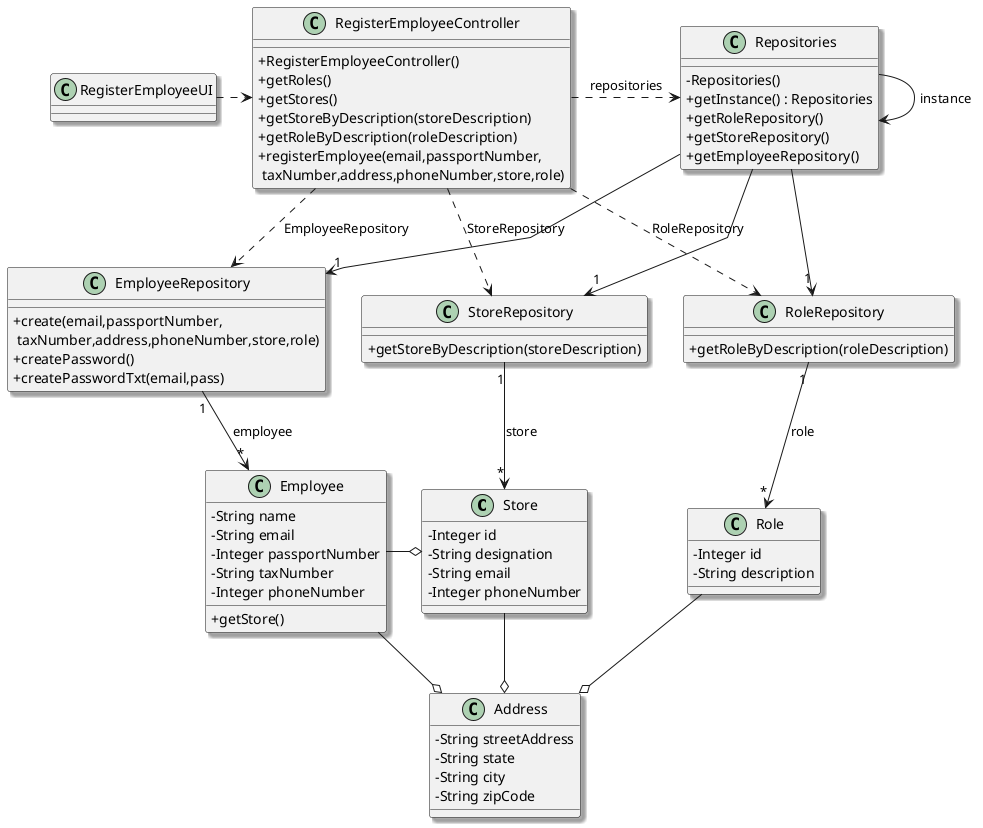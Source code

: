                                                                                                                                                                                 @startuml
'skinparam monochrome true
skinparam packageStyle rectangle
skinparam shadowing true
skinparam linetype polyline
'skinparam linetype orto
'left to right direction

skinparam classAttributeIconSize 0


'class UserSession
'{
'    + getUserEmail()
'}


class Store {
    - Integer id
    - String designation
    - String email
    - Integer phoneNumber
}

class Employee {
    - String name
    - String email
    - Integer passportNumber
    - String taxNumber
    - Integer phoneNumber
    + getStore()
}

class Address{
     - String streetAddress
     - String state
     - String city
     - String zipCode
}



class StoreRepository {
    + getStoreByDescription(storeDescription)
}

class Role{
    - Integer id
    - String description
}

class RoleRepository {
    + getRoleByDescription(roleDescription)
}

class EmployeeRepository {
     + create(email,passportNumber,\n taxNumber,address,phoneNumber,store,role)
     + createPassword()
     + createPasswordTxt(email,pass)
}

class Repositories {
    - Repositories()
    + getInstance() : Repositories
    + getRoleRepository()
    + getStoreRepository()
    + getEmployeeRepository()
}

class RegisterEmployeeController {
    + RegisterEmployeeController()
    + getRoles()
    + getStores()
    + getStoreByDescription(storeDescription)
    + getRoleByDescription(roleDescription)
    + registerEmployee(email,passportNumber,\n taxNumber,address,phoneNumber,store,role)
}



'note right of RegisterEmployeeController
'    - userEmail is obtained
'    from the user session
'    - categoryDescription
'    is retrieved from selected data
'end note
'
'note bottom of StoreRepository
'    - used for displaying
'    the category list
'end note

class RegisterEmployeeUI {
}

Repositories -> Repositories : instance

RegisterEmployeeUI .> RegisterEmployeeController

RegisterEmployeeController .> Repositories : repositories

Repositories -> "1" StoreRepository
Repositories -> "1" EmployeeRepository

'RegisterEmployeeController ..> Store
RegisterEmployeeController ..> EmployeeRepository : EmployeeRepository
RegisterEmployeeController ..> RoleRepository : RoleRepository
RegisterEmployeeController ..> StoreRepository : StoreRepository

Repositories --> "1" RoleRepository

StoreRepository "1" --> "*" Store : store
RoleRepository "1" --> "*" Role : role
EmployeeRepository "1" --> "*" Employee : employee


Employee -o Store
Employee -o Address
Store --o Address
Role --o Address



@enduml